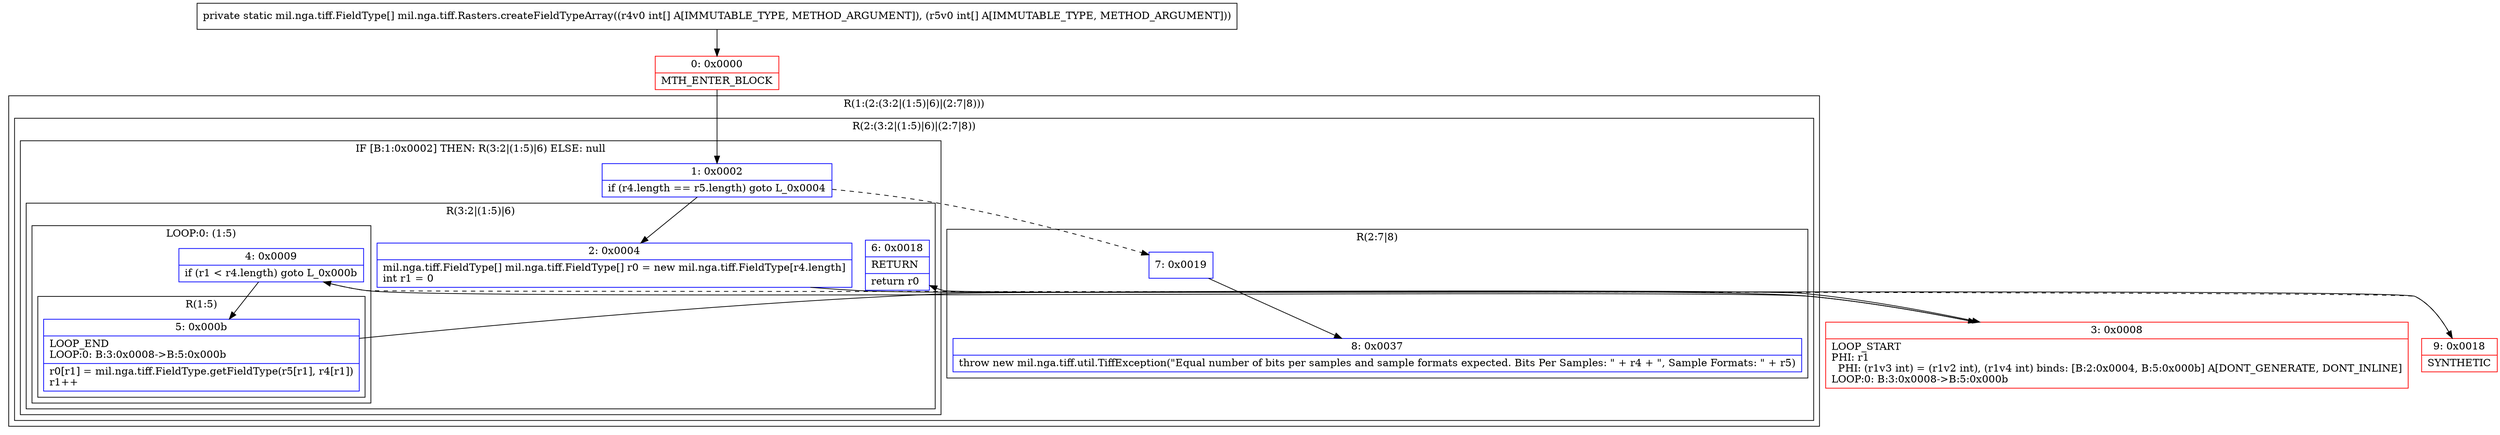 digraph "CFG formil.nga.tiff.Rasters.createFieldTypeArray([I[I)[Lmil\/nga\/tiff\/FieldType;" {
subgraph cluster_Region_638629192 {
label = "R(1:(2:(3:2|(1:5)|6)|(2:7|8)))";
node [shape=record,color=blue];
subgraph cluster_Region_1784506307 {
label = "R(2:(3:2|(1:5)|6)|(2:7|8))";
node [shape=record,color=blue];
subgraph cluster_IfRegion_1393002052 {
label = "IF [B:1:0x0002] THEN: R(3:2|(1:5)|6) ELSE: null";
node [shape=record,color=blue];
Node_1 [shape=record,label="{1\:\ 0x0002|if (r4.length == r5.length) goto L_0x0004\l}"];
subgraph cluster_Region_690619032 {
label = "R(3:2|(1:5)|6)";
node [shape=record,color=blue];
Node_2 [shape=record,label="{2\:\ 0x0004|mil.nga.tiff.FieldType[] mil.nga.tiff.FieldType[] r0 = new mil.nga.tiff.FieldType[r4.length]\lint r1 = 0\l}"];
subgraph cluster_LoopRegion_725755176 {
label = "LOOP:0: (1:5)";
node [shape=record,color=blue];
Node_4 [shape=record,label="{4\:\ 0x0009|if (r1 \< r4.length) goto L_0x000b\l}"];
subgraph cluster_Region_1916603305 {
label = "R(1:5)";
node [shape=record,color=blue];
Node_5 [shape=record,label="{5\:\ 0x000b|LOOP_END\lLOOP:0: B:3:0x0008\-\>B:5:0x000b\l|r0[r1] = mil.nga.tiff.FieldType.getFieldType(r5[r1], r4[r1])\lr1++\l}"];
}
}
Node_6 [shape=record,label="{6\:\ 0x0018|RETURN\l|return r0\l}"];
}
}
subgraph cluster_Region_1490765134 {
label = "R(2:7|8)";
node [shape=record,color=blue];
Node_7 [shape=record,label="{7\:\ 0x0019}"];
Node_8 [shape=record,label="{8\:\ 0x0037|throw new mil.nga.tiff.util.TiffException(\"Equal number of bits per samples and sample formats expected. Bits Per Samples: \" + r4 + \", Sample Formats: \" + r5)\l}"];
}
}
}
Node_0 [shape=record,color=red,label="{0\:\ 0x0000|MTH_ENTER_BLOCK\l}"];
Node_3 [shape=record,color=red,label="{3\:\ 0x0008|LOOP_START\lPHI: r1 \l  PHI: (r1v3 int) = (r1v2 int), (r1v4 int) binds: [B:2:0x0004, B:5:0x000b] A[DONT_GENERATE, DONT_INLINE]\lLOOP:0: B:3:0x0008\-\>B:5:0x000b\l}"];
Node_9 [shape=record,color=red,label="{9\:\ 0x0018|SYNTHETIC\l}"];
MethodNode[shape=record,label="{private static mil.nga.tiff.FieldType[] mil.nga.tiff.Rasters.createFieldTypeArray((r4v0 int[] A[IMMUTABLE_TYPE, METHOD_ARGUMENT]), (r5v0 int[] A[IMMUTABLE_TYPE, METHOD_ARGUMENT])) }"];
MethodNode -> Node_0;
Node_1 -> Node_2;
Node_1 -> Node_7[style=dashed];
Node_2 -> Node_3;
Node_4 -> Node_5;
Node_4 -> Node_9[style=dashed];
Node_5 -> Node_3;
Node_7 -> Node_8;
Node_0 -> Node_1;
Node_3 -> Node_4;
Node_9 -> Node_6;
}

